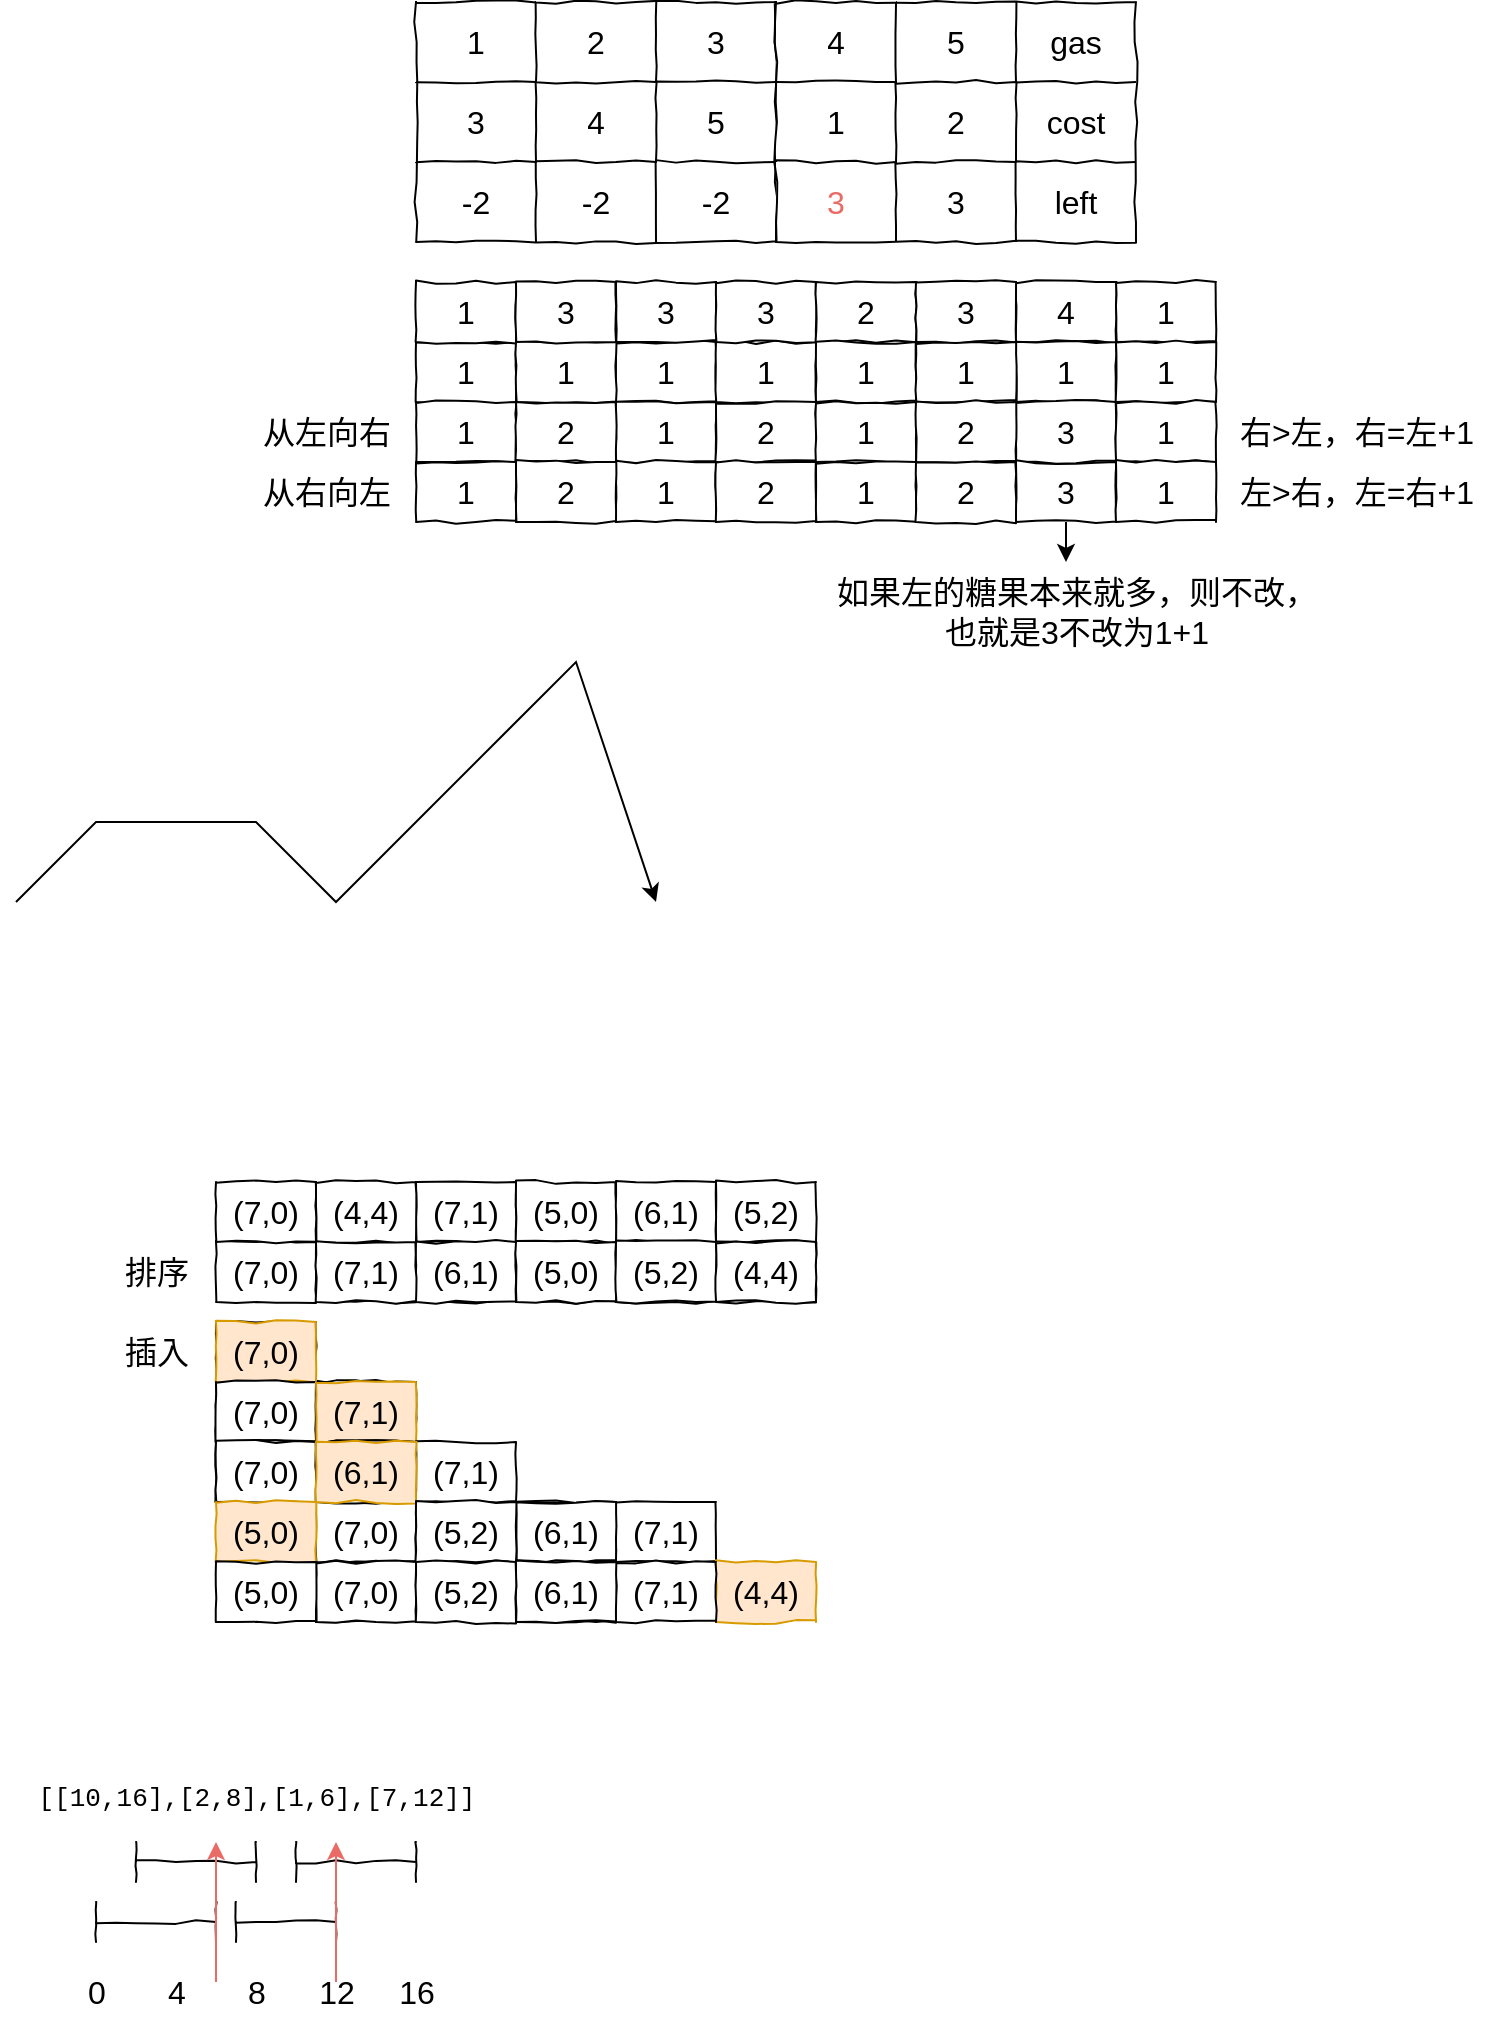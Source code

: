 <mxfile version="20.2.2" type="github">
  <diagram id="kzoT6HLDNZnoZyvvZf-V" name="第 1 页">
    <mxGraphModel dx="568" dy="477" grid="1" gridSize="10" guides="1" tooltips="1" connect="1" arrows="1" fold="1" page="1" pageScale="1" pageWidth="827" pageHeight="1169" math="0" shadow="0">
      <root>
        <mxCell id="0" />
        <mxCell id="1" parent="0" />
        <mxCell id="UMy-mRe04MTnNOtKZiHi-27" value="" style="shape=table;html=1;whiteSpace=wrap;startSize=0;container=1;collapsible=0;childLayout=tableLayout;comic=1;fontFamily=Helvetica;fontSize=16;fontColor=default;strokeColor=default;fillColor=default;" vertex="1" parent="1">
          <mxGeometry x="280" y="20" width="180" height="120" as="geometry" />
        </mxCell>
        <mxCell id="UMy-mRe04MTnNOtKZiHi-28" value="" style="shape=tableRow;horizontal=0;startSize=0;swimlaneHead=0;swimlaneBody=0;top=0;left=0;bottom=0;right=0;collapsible=0;dropTarget=0;fillColor=none;points=[[0,0.5],[1,0.5]];portConstraint=eastwest;comic=1;fontFamily=Helvetica;fontSize=12;fontColor=default;strokeColor=default;html=1;" vertex="1" parent="UMy-mRe04MTnNOtKZiHi-27">
          <mxGeometry width="180" height="40" as="geometry" />
        </mxCell>
        <mxCell id="UMy-mRe04MTnNOtKZiHi-29" value="&lt;font style=&quot;font-size: 16px;&quot;&gt;1&lt;/font&gt;" style="shape=partialRectangle;html=1;whiteSpace=wrap;connectable=0;fillColor=none;top=0;left=0;bottom=0;right=0;overflow=hidden;comic=1;fontFamily=Helvetica;fontSize=12;fontColor=default;startSize=0;strokeColor=default;" vertex="1" parent="UMy-mRe04MTnNOtKZiHi-28">
          <mxGeometry width="60" height="40" as="geometry">
            <mxRectangle width="60" height="40" as="alternateBounds" />
          </mxGeometry>
        </mxCell>
        <mxCell id="UMy-mRe04MTnNOtKZiHi-30" value="&lt;font style=&quot;font-size: 16px;&quot;&gt;2&lt;/font&gt;" style="shape=partialRectangle;html=1;whiteSpace=wrap;connectable=0;fillColor=none;top=0;left=0;bottom=0;right=0;overflow=hidden;comic=1;fontFamily=Helvetica;fontSize=12;fontColor=default;startSize=0;strokeColor=default;" vertex="1" parent="UMy-mRe04MTnNOtKZiHi-28">
          <mxGeometry x="60" width="60" height="40" as="geometry">
            <mxRectangle width="60" height="40" as="alternateBounds" />
          </mxGeometry>
        </mxCell>
        <mxCell id="UMy-mRe04MTnNOtKZiHi-31" value="&lt;font style=&quot;font-size: 16px;&quot;&gt;3&lt;/font&gt;" style="shape=partialRectangle;html=1;whiteSpace=wrap;connectable=0;fillColor=none;top=0;left=0;bottom=0;right=0;overflow=hidden;comic=1;fontFamily=Helvetica;fontSize=12;fontColor=default;startSize=0;strokeColor=default;" vertex="1" parent="UMy-mRe04MTnNOtKZiHi-28">
          <mxGeometry x="120" width="60" height="40" as="geometry">
            <mxRectangle width="60" height="40" as="alternateBounds" />
          </mxGeometry>
        </mxCell>
        <mxCell id="UMy-mRe04MTnNOtKZiHi-32" value="" style="shape=tableRow;horizontal=0;startSize=0;swimlaneHead=0;swimlaneBody=0;top=0;left=0;bottom=0;right=0;collapsible=0;dropTarget=0;fillColor=none;points=[[0,0.5],[1,0.5]];portConstraint=eastwest;comic=1;fontFamily=Helvetica;fontSize=16;fontColor=default;strokeColor=default;html=1;" vertex="1" parent="UMy-mRe04MTnNOtKZiHi-27">
          <mxGeometry y="40" width="180" height="40" as="geometry" />
        </mxCell>
        <mxCell id="UMy-mRe04MTnNOtKZiHi-33" value="3" style="shape=partialRectangle;html=1;whiteSpace=wrap;connectable=0;fillColor=none;top=0;left=0;bottom=0;right=0;overflow=hidden;comic=1;fontFamily=Helvetica;fontSize=16;fontColor=default;startSize=0;strokeColor=default;" vertex="1" parent="UMy-mRe04MTnNOtKZiHi-32">
          <mxGeometry width="60" height="40" as="geometry">
            <mxRectangle width="60" height="40" as="alternateBounds" />
          </mxGeometry>
        </mxCell>
        <mxCell id="UMy-mRe04MTnNOtKZiHi-34" value="4" style="shape=partialRectangle;html=1;whiteSpace=wrap;connectable=0;fillColor=none;top=0;left=0;bottom=0;right=0;overflow=hidden;comic=1;fontFamily=Helvetica;fontSize=16;fontColor=default;startSize=0;strokeColor=default;" vertex="1" parent="UMy-mRe04MTnNOtKZiHi-32">
          <mxGeometry x="60" width="60" height="40" as="geometry">
            <mxRectangle width="60" height="40" as="alternateBounds" />
          </mxGeometry>
        </mxCell>
        <mxCell id="UMy-mRe04MTnNOtKZiHi-35" value="5" style="shape=partialRectangle;html=1;whiteSpace=wrap;connectable=0;fillColor=none;top=0;left=0;bottom=0;right=0;overflow=hidden;comic=1;fontFamily=Helvetica;fontSize=16;fontColor=default;startSize=0;strokeColor=default;" vertex="1" parent="UMy-mRe04MTnNOtKZiHi-32">
          <mxGeometry x="120" width="60" height="40" as="geometry">
            <mxRectangle width="60" height="40" as="alternateBounds" />
          </mxGeometry>
        </mxCell>
        <mxCell id="UMy-mRe04MTnNOtKZiHi-36" value="" style="shape=tableRow;horizontal=0;startSize=0;swimlaneHead=0;swimlaneBody=0;top=0;left=0;bottom=0;right=0;collapsible=0;dropTarget=0;fillColor=none;points=[[0,0.5],[1,0.5]];portConstraint=eastwest;comic=1;fontFamily=Helvetica;fontSize=16;fontColor=default;strokeColor=default;html=1;" vertex="1" parent="UMy-mRe04MTnNOtKZiHi-27">
          <mxGeometry y="80" width="180" height="40" as="geometry" />
        </mxCell>
        <mxCell id="UMy-mRe04MTnNOtKZiHi-37" value="-2" style="shape=partialRectangle;html=1;whiteSpace=wrap;connectable=0;fillColor=none;top=0;left=0;bottom=0;right=0;overflow=hidden;comic=1;fontFamily=Helvetica;fontSize=16;fontColor=default;startSize=0;strokeColor=default;" vertex="1" parent="UMy-mRe04MTnNOtKZiHi-36">
          <mxGeometry width="60" height="40" as="geometry">
            <mxRectangle width="60" height="40" as="alternateBounds" />
          </mxGeometry>
        </mxCell>
        <mxCell id="UMy-mRe04MTnNOtKZiHi-38" value="-2" style="shape=partialRectangle;html=1;whiteSpace=wrap;connectable=0;fillColor=none;top=0;left=0;bottom=0;right=0;overflow=hidden;comic=1;fontFamily=Helvetica;fontSize=16;fontColor=default;startSize=0;strokeColor=default;" vertex="1" parent="UMy-mRe04MTnNOtKZiHi-36">
          <mxGeometry x="60" width="60" height="40" as="geometry">
            <mxRectangle width="60" height="40" as="alternateBounds" />
          </mxGeometry>
        </mxCell>
        <mxCell id="UMy-mRe04MTnNOtKZiHi-39" value="-2" style="shape=partialRectangle;html=1;whiteSpace=wrap;connectable=0;fillColor=none;top=0;left=0;bottom=0;right=0;overflow=hidden;pointerEvents=1;comic=1;fontFamily=Helvetica;fontSize=16;fontColor=default;startSize=0;strokeColor=default;" vertex="1" parent="UMy-mRe04MTnNOtKZiHi-36">
          <mxGeometry x="120" width="60" height="40" as="geometry">
            <mxRectangle width="60" height="40" as="alternateBounds" />
          </mxGeometry>
        </mxCell>
        <mxCell id="UMy-mRe04MTnNOtKZiHi-65" value="" style="shape=table;html=1;whiteSpace=wrap;startSize=0;container=1;collapsible=0;childLayout=tableLayout;comic=1;fontFamily=Helvetica;fontSize=16;fontColor=default;strokeColor=default;fillColor=default;" vertex="1" parent="1">
          <mxGeometry x="460" y="20" width="180" height="120" as="geometry" />
        </mxCell>
        <mxCell id="UMy-mRe04MTnNOtKZiHi-66" value="" style="shape=tableRow;horizontal=0;startSize=0;swimlaneHead=0;swimlaneBody=0;top=0;left=0;bottom=0;right=0;collapsible=0;dropTarget=0;fillColor=none;points=[[0,0.5],[1,0.5]];portConstraint=eastwest;comic=1;fontFamily=Helvetica;fontSize=16;fontColor=default;strokeColor=default;html=1;" vertex="1" parent="UMy-mRe04MTnNOtKZiHi-65">
          <mxGeometry width="180" height="40" as="geometry" />
        </mxCell>
        <mxCell id="UMy-mRe04MTnNOtKZiHi-67" value="4" style="shape=partialRectangle;html=1;whiteSpace=wrap;connectable=0;fillColor=none;top=0;left=0;bottom=0;right=0;overflow=hidden;comic=1;fontFamily=Helvetica;fontSize=16;fontColor=default;startSize=0;strokeColor=default;" vertex="1" parent="UMy-mRe04MTnNOtKZiHi-66">
          <mxGeometry width="60" height="40" as="geometry">
            <mxRectangle width="60" height="40" as="alternateBounds" />
          </mxGeometry>
        </mxCell>
        <mxCell id="UMy-mRe04MTnNOtKZiHi-68" value="5" style="shape=partialRectangle;html=1;whiteSpace=wrap;connectable=0;fillColor=none;top=0;left=0;bottom=0;right=0;overflow=hidden;comic=1;fontFamily=Helvetica;fontSize=16;fontColor=default;startSize=0;strokeColor=default;" vertex="1" parent="UMy-mRe04MTnNOtKZiHi-66">
          <mxGeometry x="60" width="60" height="40" as="geometry">
            <mxRectangle width="60" height="40" as="alternateBounds" />
          </mxGeometry>
        </mxCell>
        <mxCell id="UMy-mRe04MTnNOtKZiHi-69" value="gas" style="shape=partialRectangle;html=1;whiteSpace=wrap;connectable=0;fillColor=none;top=0;left=0;bottom=0;right=0;overflow=hidden;comic=1;fontFamily=Helvetica;fontSize=16;fontColor=default;startSize=0;strokeColor=default;" vertex="1" parent="UMy-mRe04MTnNOtKZiHi-66">
          <mxGeometry x="120" width="60" height="40" as="geometry">
            <mxRectangle width="60" height="40" as="alternateBounds" />
          </mxGeometry>
        </mxCell>
        <mxCell id="UMy-mRe04MTnNOtKZiHi-70" value="" style="shape=tableRow;horizontal=0;startSize=0;swimlaneHead=0;swimlaneBody=0;top=0;left=0;bottom=0;right=0;collapsible=0;dropTarget=0;fillColor=none;points=[[0,0.5],[1,0.5]];portConstraint=eastwest;comic=1;fontFamily=Helvetica;fontSize=16;fontColor=default;strokeColor=default;html=1;" vertex="1" parent="UMy-mRe04MTnNOtKZiHi-65">
          <mxGeometry y="40" width="180" height="40" as="geometry" />
        </mxCell>
        <mxCell id="UMy-mRe04MTnNOtKZiHi-71" value="1" style="shape=partialRectangle;html=1;whiteSpace=wrap;connectable=0;fillColor=none;top=0;left=0;bottom=0;right=0;overflow=hidden;comic=1;fontFamily=Helvetica;fontSize=16;fontColor=default;startSize=0;strokeColor=default;" vertex="1" parent="UMy-mRe04MTnNOtKZiHi-70">
          <mxGeometry width="60" height="40" as="geometry">
            <mxRectangle width="60" height="40" as="alternateBounds" />
          </mxGeometry>
        </mxCell>
        <mxCell id="UMy-mRe04MTnNOtKZiHi-72" value="2" style="shape=partialRectangle;html=1;whiteSpace=wrap;connectable=0;fillColor=none;top=0;left=0;bottom=0;right=0;overflow=hidden;comic=1;fontFamily=Helvetica;fontSize=16;fontColor=default;startSize=0;strokeColor=default;" vertex="1" parent="UMy-mRe04MTnNOtKZiHi-70">
          <mxGeometry x="60" width="60" height="40" as="geometry">
            <mxRectangle width="60" height="40" as="alternateBounds" />
          </mxGeometry>
        </mxCell>
        <mxCell id="UMy-mRe04MTnNOtKZiHi-73" value="cost" style="shape=partialRectangle;html=1;whiteSpace=wrap;connectable=0;fillColor=none;top=0;left=0;bottom=0;right=0;overflow=hidden;comic=1;fontFamily=Helvetica;fontSize=16;fontColor=default;startSize=0;strokeColor=default;" vertex="1" parent="UMy-mRe04MTnNOtKZiHi-70">
          <mxGeometry x="120" width="60" height="40" as="geometry">
            <mxRectangle width="60" height="40" as="alternateBounds" />
          </mxGeometry>
        </mxCell>
        <mxCell id="UMy-mRe04MTnNOtKZiHi-74" value="" style="shape=tableRow;horizontal=0;startSize=0;swimlaneHead=0;swimlaneBody=0;top=0;left=0;bottom=0;right=0;collapsible=0;dropTarget=0;fillColor=none;points=[[0,0.5],[1,0.5]];portConstraint=eastwest;comic=1;fontFamily=Helvetica;fontSize=16;fontColor=default;strokeColor=default;html=1;" vertex="1" parent="UMy-mRe04MTnNOtKZiHi-65">
          <mxGeometry y="80" width="180" height="40" as="geometry" />
        </mxCell>
        <mxCell id="UMy-mRe04MTnNOtKZiHi-75" value="&lt;font color=&quot;#ea6b66&quot;&gt;3&lt;/font&gt;" style="shape=partialRectangle;html=1;whiteSpace=wrap;connectable=0;fillColor=none;top=0;left=0;bottom=0;right=0;overflow=hidden;comic=1;fontFamily=Helvetica;fontSize=16;fontColor=default;startSize=0;strokeColor=default;" vertex="1" parent="UMy-mRe04MTnNOtKZiHi-74">
          <mxGeometry width="60" height="40" as="geometry">
            <mxRectangle width="60" height="40" as="alternateBounds" />
          </mxGeometry>
        </mxCell>
        <mxCell id="UMy-mRe04MTnNOtKZiHi-76" value="3" style="shape=partialRectangle;html=1;whiteSpace=wrap;connectable=0;fillColor=none;top=0;left=0;bottom=0;right=0;overflow=hidden;comic=1;fontFamily=Helvetica;fontSize=16;fontColor=default;startSize=0;strokeColor=default;" vertex="1" parent="UMy-mRe04MTnNOtKZiHi-74">
          <mxGeometry x="60" width="60" height="40" as="geometry">
            <mxRectangle width="60" height="40" as="alternateBounds" />
          </mxGeometry>
        </mxCell>
        <mxCell id="UMy-mRe04MTnNOtKZiHi-77" value="left" style="shape=partialRectangle;html=1;whiteSpace=wrap;connectable=0;fillColor=none;top=0;left=0;bottom=0;right=0;overflow=hidden;pointerEvents=1;comic=1;fontFamily=Helvetica;fontSize=16;fontColor=default;startSize=0;strokeColor=default;" vertex="1" parent="UMy-mRe04MTnNOtKZiHi-74">
          <mxGeometry x="120" width="60" height="40" as="geometry">
            <mxRectangle width="60" height="40" as="alternateBounds" />
          </mxGeometry>
        </mxCell>
        <mxCell id="UMy-mRe04MTnNOtKZiHi-86" value="1" style="rounded=0;whiteSpace=wrap;html=1;comic=1;fontFamily=Helvetica;fontSize=16;fontColor=#000000;startSize=0;strokeColor=default;fillColor=default;" vertex="1" parent="1">
          <mxGeometry x="380" y="190" width="50" height="30" as="geometry" />
        </mxCell>
        <mxCell id="UMy-mRe04MTnNOtKZiHi-88" value="3" style="rounded=0;whiteSpace=wrap;html=1;comic=1;fontFamily=Helvetica;fontSize=16;fontColor=#000000;startSize=0;strokeColor=default;fillColor=default;" vertex="1" parent="1">
          <mxGeometry x="380" y="160" width="50" height="30" as="geometry" />
        </mxCell>
        <mxCell id="UMy-mRe04MTnNOtKZiHi-89" value="1" style="rounded=0;whiteSpace=wrap;html=1;comic=1;fontFamily=Helvetica;fontSize=16;fontColor=#000000;startSize=0;strokeColor=default;fillColor=default;" vertex="1" parent="1">
          <mxGeometry x="430" y="190" width="50" height="30" as="geometry" />
        </mxCell>
        <mxCell id="UMy-mRe04MTnNOtKZiHi-90" value="3" style="rounded=0;whiteSpace=wrap;html=1;comic=1;fontFamily=Helvetica;fontSize=16;fontColor=#000000;startSize=0;strokeColor=default;fillColor=default;" vertex="1" parent="1">
          <mxGeometry x="430" y="160" width="50" height="30" as="geometry" />
        </mxCell>
        <mxCell id="UMy-mRe04MTnNOtKZiHi-91" value="1" style="rounded=0;whiteSpace=wrap;html=1;comic=1;fontFamily=Helvetica;fontSize=16;fontColor=#000000;startSize=0;strokeColor=default;fillColor=default;" vertex="1" parent="1">
          <mxGeometry x="280" y="190" width="50" height="30" as="geometry" />
        </mxCell>
        <mxCell id="UMy-mRe04MTnNOtKZiHi-92" value="1" style="rounded=0;whiteSpace=wrap;html=1;comic=1;fontFamily=Helvetica;fontSize=16;fontColor=#000000;startSize=0;strokeColor=default;fillColor=default;" vertex="1" parent="1">
          <mxGeometry x="280" y="160" width="50" height="30" as="geometry" />
        </mxCell>
        <mxCell id="UMy-mRe04MTnNOtKZiHi-93" value="1" style="rounded=0;whiteSpace=wrap;html=1;comic=1;fontFamily=Helvetica;fontSize=16;fontColor=#000000;startSize=0;strokeColor=default;fillColor=default;" vertex="1" parent="1">
          <mxGeometry x="330" y="190" width="50" height="30" as="geometry" />
        </mxCell>
        <mxCell id="UMy-mRe04MTnNOtKZiHi-94" value="3" style="rounded=0;whiteSpace=wrap;html=1;comic=1;fontFamily=Helvetica;fontSize=16;fontColor=#000000;startSize=0;strokeColor=default;fillColor=default;" vertex="1" parent="1">
          <mxGeometry x="330" y="160" width="50" height="30" as="geometry" />
        </mxCell>
        <mxCell id="UMy-mRe04MTnNOtKZiHi-95" value="4" style="rounded=0;whiteSpace=wrap;html=1;comic=1;fontFamily=Helvetica;fontSize=16;fontColor=#000000;startSize=0;strokeColor=default;fillColor=default;" vertex="1" parent="1">
          <mxGeometry x="580" y="160" width="50" height="30" as="geometry" />
        </mxCell>
        <mxCell id="UMy-mRe04MTnNOtKZiHi-97" value="2" style="rounded=0;whiteSpace=wrap;html=1;comic=1;fontFamily=Helvetica;fontSize=16;fontColor=#000000;startSize=0;strokeColor=default;fillColor=default;" vertex="1" parent="1">
          <mxGeometry x="480" y="160" width="50" height="30" as="geometry" />
        </mxCell>
        <mxCell id="UMy-mRe04MTnNOtKZiHi-98" value="3" style="rounded=0;whiteSpace=wrap;html=1;comic=1;fontFamily=Helvetica;fontSize=16;fontColor=#000000;startSize=0;strokeColor=default;fillColor=default;" vertex="1" parent="1">
          <mxGeometry x="530" y="160" width="50" height="30" as="geometry" />
        </mxCell>
        <mxCell id="UMy-mRe04MTnNOtKZiHi-99" value="1&lt;span style=&quot;color: rgba(0, 0, 0, 0); font-family: monospace; font-size: 0px; text-align: start;&quot;&gt;%3CmxGraphModel%3E%3Croot%3E%3CmxCell%20id%3D%220%22%2F%3E%3CmxCell%20id%3D%221%22%20parent%3D%220%22%2F%3E%3CmxCell%20id%3D%222%22%20value%3D%22%22%20style%3D%22rounded%3D0%3BwhiteSpace%3Dwrap%3Bhtml%3D1%3Bcomic%3D1%3BfontFamily%3DHelvetica%3BfontSize%3D16%3BfontColor%3D%23000000%3BstartSize%3D0%3BstrokeColor%3Ddefault%3BfillColor%3Ddefault%3B%22%20vertex%3D%221%22%20parent%3D%221%22%3E%3CmxGeometry%20x%3D%22380%22%20y%3D%22360%22%20width%3D%2250%22%20height%3D%2230%22%20as%3D%22geometry%22%2F%3E%3C%2FmxCell%3E%3CmxCell%20id%3D%223%22%20value%3D%22%22%20style%3D%22rounded%3D0%3BwhiteSpace%3Dwrap%3Bhtml%3D1%3Bcomic%3D1%3BfontFamily%3DHelvetica%3BfontSize%3D16%3BfontColor%3D%23000000%3BstartSize%3D0%3BstrokeColor%3Ddefault%3BfillColor%3Ddefault%3B%22%20vertex%3D%221%22%20parent%3D%221%22%3E%3CmxGeometry%20x%3D%22430%22%20y%3D%22360%22%20width%3D%2250%22%20height%3D%2230%22%20as%3D%22geometry%22%2F%3E%3C%2FmxCell%3E%3CmxCell%20id%3D%224%22%20value%3D%22%22%20style%3D%22rounded%3D0%3BwhiteSpace%3Dwrap%3Bhtml%3D1%3Bcomic%3D1%3BfontFamily%3DHelvetica%3BfontSize%3D16%3BfontColor%3D%23000000%3BstartSize%3D0%3BstrokeColor%3Ddefault%3BfillColor%3Ddefault%3B%22%20vertex%3D%221%22%20parent%3D%221%22%3E%3CmxGeometry%20x%3D%22280%22%20y%3D%22360%22%20width%3D%2250%22%20height%3D%2230%22%20as%3D%22geometry%22%2F%3E%3C%2FmxCell%3E%3CmxCell%20id%3D%225%22%20value%3D%22%22%20style%3D%22rounded%3D0%3BwhiteSpace%3Dwrap%3Bhtml%3D1%3Bcomic%3D1%3BfontFamily%3DHelvetica%3BfontSize%3D16%3BfontColor%3D%23000000%3BstartSize%3D0%3BstrokeColor%3Ddefault%3BfillColor%3Ddefault%3B%22%20vertex%3D%221%22%20parent%3D%221%22%3E%3CmxGeometry%20x%3D%22330%22%20y%3D%22360%22%20width%3D%2250%22%20height%3D%2230%22%20as%3D%22geometry%22%2F%3E%3C%2FmxCell%3E%3CmxCell%20id%3D%226%22%20value%3D%22%22%20style%3D%22rounded%3D0%3BwhiteSpace%3Dwrap%3Bhtml%3D1%3Bcomic%3D1%3BfontFamily%3DHelvetica%3BfontSize%3D16%3BfontColor%3D%23000000%3BstartSize%3D0%3BstrokeColor%3Ddefault%3BfillColor%3Ddefault%3B%22%20vertex%3D%221%22%20parent%3D%221%22%3E%3CmxGeometry%20x%3D%22580%22%20y%3D%22360%22%20width%3D%2250%22%20height%3D%2230%22%20as%3D%22geometry%22%2F%3E%3C%2FmxCell%3E%3CmxCell%20id%3D%227%22%20value%3D%22%22%20style%3D%22rounded%3D0%3BwhiteSpace%3Dwrap%3Bhtml%3D1%3Bcomic%3D1%3BfontFamily%3DHelvetica%3BfontSize%3D16%3BfontColor%3D%23000000%3BstartSize%3D0%3BstrokeColor%3Ddefault%3BfillColor%3Ddefault%3B%22%20vertex%3D%221%22%20parent%3D%221%22%3E%3CmxGeometry%20x%3D%22480%22%20y%3D%22360%22%20width%3D%2250%22%20height%3D%2230%22%20as%3D%22geometry%22%2F%3E%3C%2FmxCell%3E%3CmxCell%20id%3D%228%22%20value%3D%22%22%20style%3D%22rounded%3D0%3BwhiteSpace%3Dwrap%3Bhtml%3D1%3Bcomic%3D1%3BfontFamily%3DHelvetica%3BfontSize%3D16%3BfontColor%3D%23000000%3BstartSize%3D0%3BstrokeColor%3Ddefault%3BfillColor%3Ddefault%3B%22%20vertex%3D%221%22%20parent%3D%221%22%3E%3CmxGeometry%20x%3D%22530%22%20y%3D%22360%22%20width%3D%2250%22%20height%3D%2230%22%20as%3D%22geometry%22%2F%3E%3C%2FmxCell%3E%3C%2Froot%3E%3C%2FmxGraphModel%3E&lt;/span&gt;" style="rounded=0;whiteSpace=wrap;html=1;comic=1;fontFamily=Helvetica;fontSize=16;fontColor=#000000;startSize=0;strokeColor=default;fillColor=default;" vertex="1" parent="1">
          <mxGeometry x="580" y="190" width="50" height="30" as="geometry" />
        </mxCell>
        <mxCell id="UMy-mRe04MTnNOtKZiHi-101" value="1" style="rounded=0;whiteSpace=wrap;html=1;comic=1;fontFamily=Helvetica;fontSize=16;fontColor=#000000;startSize=0;strokeColor=default;fillColor=default;" vertex="1" parent="1">
          <mxGeometry x="480" y="190" width="50" height="30" as="geometry" />
        </mxCell>
        <mxCell id="UMy-mRe04MTnNOtKZiHi-102" value="1" style="rounded=0;whiteSpace=wrap;html=1;comic=1;fontFamily=Helvetica;fontSize=16;fontColor=#000000;startSize=0;strokeColor=default;fillColor=default;" vertex="1" parent="1">
          <mxGeometry x="530" y="190" width="50" height="30" as="geometry" />
        </mxCell>
        <mxCell id="UMy-mRe04MTnNOtKZiHi-103" value="1" style="rounded=0;whiteSpace=wrap;html=1;comic=1;fontFamily=Helvetica;fontSize=16;fontColor=#000000;startSize=0;strokeColor=default;fillColor=default;" vertex="1" parent="1">
          <mxGeometry x="380" y="220" width="50" height="30" as="geometry" />
        </mxCell>
        <mxCell id="UMy-mRe04MTnNOtKZiHi-104" value="2" style="rounded=0;whiteSpace=wrap;html=1;comic=1;fontFamily=Helvetica;fontSize=16;fontColor=#000000;startSize=0;strokeColor=default;fillColor=default;" vertex="1" parent="1">
          <mxGeometry x="430" y="220" width="50" height="30" as="geometry" />
        </mxCell>
        <mxCell id="UMy-mRe04MTnNOtKZiHi-105" value="1" style="rounded=0;whiteSpace=wrap;html=1;comic=1;fontFamily=Helvetica;fontSize=16;fontColor=#000000;startSize=0;strokeColor=default;fillColor=default;" vertex="1" parent="1">
          <mxGeometry x="280" y="220" width="50" height="30" as="geometry" />
        </mxCell>
        <mxCell id="UMy-mRe04MTnNOtKZiHi-106" value="2" style="rounded=0;whiteSpace=wrap;html=1;comic=1;fontFamily=Helvetica;fontSize=16;fontColor=#000000;startSize=0;strokeColor=default;fillColor=default;" vertex="1" parent="1">
          <mxGeometry x="330" y="220" width="50" height="30" as="geometry" />
        </mxCell>
        <mxCell id="UMy-mRe04MTnNOtKZiHi-107" value="3" style="rounded=0;whiteSpace=wrap;html=1;comic=1;fontFamily=Helvetica;fontSize=16;fontColor=#000000;startSize=0;strokeColor=default;fillColor=default;" vertex="1" parent="1">
          <mxGeometry x="580" y="220" width="50" height="30" as="geometry" />
        </mxCell>
        <mxCell id="UMy-mRe04MTnNOtKZiHi-108" value="1" style="rounded=0;whiteSpace=wrap;html=1;comic=1;fontFamily=Helvetica;fontSize=16;fontColor=#000000;startSize=0;strokeColor=default;fillColor=default;" vertex="1" parent="1">
          <mxGeometry x="480" y="220" width="50" height="30" as="geometry" />
        </mxCell>
        <mxCell id="UMy-mRe04MTnNOtKZiHi-109" value="2" style="rounded=0;whiteSpace=wrap;html=1;comic=1;fontFamily=Helvetica;fontSize=16;fontColor=#000000;startSize=0;strokeColor=default;fillColor=default;" vertex="1" parent="1">
          <mxGeometry x="530" y="220" width="50" height="30" as="geometry" />
        </mxCell>
        <mxCell id="UMy-mRe04MTnNOtKZiHi-110" value="1" style="rounded=0;whiteSpace=wrap;html=1;comic=1;fontFamily=Helvetica;fontSize=16;fontColor=#000000;startSize=0;strokeColor=default;fillColor=default;" vertex="1" parent="1">
          <mxGeometry x="380" y="250" width="50" height="30" as="geometry" />
        </mxCell>
        <mxCell id="UMy-mRe04MTnNOtKZiHi-111" value="2" style="rounded=0;whiteSpace=wrap;html=1;comic=1;fontFamily=Helvetica;fontSize=16;fontColor=#000000;startSize=0;strokeColor=default;fillColor=default;" vertex="1" parent="1">
          <mxGeometry x="430" y="250" width="50" height="30" as="geometry" />
        </mxCell>
        <mxCell id="UMy-mRe04MTnNOtKZiHi-112" value="1" style="rounded=0;whiteSpace=wrap;html=1;comic=1;fontFamily=Helvetica;fontSize=16;fontColor=#000000;startSize=0;strokeColor=default;fillColor=default;" vertex="1" parent="1">
          <mxGeometry x="280" y="250" width="50" height="30" as="geometry" />
        </mxCell>
        <mxCell id="UMy-mRe04MTnNOtKZiHi-113" value="2" style="rounded=0;whiteSpace=wrap;html=1;comic=1;fontFamily=Helvetica;fontSize=16;fontColor=#000000;startSize=0;strokeColor=default;fillColor=default;" vertex="1" parent="1">
          <mxGeometry x="330" y="250" width="50" height="30" as="geometry" />
        </mxCell>
        <mxCell id="UMy-mRe04MTnNOtKZiHi-127" style="edgeStyle=orthogonalEdgeStyle;rounded=0;orthogonalLoop=1;jettySize=auto;html=1;exitX=0.5;exitY=1;exitDx=0;exitDy=0;fontFamily=Helvetica;fontSize=16;fontColor=#000000;startSize=0;" edge="1" parent="1" source="UMy-mRe04MTnNOtKZiHi-114" target="UMy-mRe04MTnNOtKZiHi-128">
          <mxGeometry relative="1" as="geometry">
            <mxPoint x="605" y="310" as="targetPoint" />
            <Array as="points">
              <mxPoint x="605" y="320" />
              <mxPoint x="605" y="320" />
            </Array>
          </mxGeometry>
        </mxCell>
        <mxCell id="UMy-mRe04MTnNOtKZiHi-114" value="3" style="rounded=0;whiteSpace=wrap;html=1;comic=1;fontFamily=Helvetica;fontSize=16;fontColor=#000000;startSize=0;strokeColor=default;fillColor=default;" vertex="1" parent="1">
          <mxGeometry x="580" y="250" width="50" height="30" as="geometry" />
        </mxCell>
        <mxCell id="UMy-mRe04MTnNOtKZiHi-115" value="1" style="rounded=0;whiteSpace=wrap;html=1;comic=1;fontFamily=Helvetica;fontSize=16;fontColor=#000000;startSize=0;strokeColor=default;fillColor=default;" vertex="1" parent="1">
          <mxGeometry x="480" y="250" width="50" height="30" as="geometry" />
        </mxCell>
        <mxCell id="UMy-mRe04MTnNOtKZiHi-116" value="2" style="rounded=0;whiteSpace=wrap;html=1;comic=1;fontFamily=Helvetica;fontSize=16;fontColor=#000000;startSize=0;strokeColor=default;fillColor=default;" vertex="1" parent="1">
          <mxGeometry x="530" y="250" width="50" height="30" as="geometry" />
        </mxCell>
        <mxCell id="UMy-mRe04MTnNOtKZiHi-117" value="1" style="rounded=0;whiteSpace=wrap;html=1;comic=1;fontFamily=Helvetica;fontSize=16;fontColor=#000000;startSize=0;strokeColor=default;fillColor=default;" vertex="1" parent="1">
          <mxGeometry x="630" y="160" width="50" height="30" as="geometry" />
        </mxCell>
        <mxCell id="UMy-mRe04MTnNOtKZiHi-118" value="1&lt;span style=&quot;color: rgba(0, 0, 0, 0); font-family: monospace; font-size: 0px; text-align: start;&quot;&gt;%3CmxGraphModel%3E%3Croot%3E%3CmxCell%20id%3D%220%22%2F%3E%3CmxCell%20id%3D%221%22%20parent%3D%220%22%2F%3E%3CmxCell%20id%3D%222%22%20value%3D%22%22%20style%3D%22rounded%3D0%3BwhiteSpace%3Dwrap%3Bhtml%3D1%3Bcomic%3D1%3BfontFamily%3DHelvetica%3BfontSize%3D16%3BfontColor%3D%23000000%3BstartSize%3D0%3BstrokeColor%3Ddefault%3BfillColor%3Ddefault%3B%22%20vertex%3D%221%22%20parent%3D%221%22%3E%3CmxGeometry%20x%3D%22380%22%20y%3D%22360%22%20width%3D%2250%22%20height%3D%2230%22%20as%3D%22geometry%22%2F%3E%3C%2FmxCell%3E%3CmxCell%20id%3D%223%22%20value%3D%22%22%20style%3D%22rounded%3D0%3BwhiteSpace%3Dwrap%3Bhtml%3D1%3Bcomic%3D1%3BfontFamily%3DHelvetica%3BfontSize%3D16%3BfontColor%3D%23000000%3BstartSize%3D0%3BstrokeColor%3Ddefault%3BfillColor%3Ddefault%3B%22%20vertex%3D%221%22%20parent%3D%221%22%3E%3CmxGeometry%20x%3D%22430%22%20y%3D%22360%22%20width%3D%2250%22%20height%3D%2230%22%20as%3D%22geometry%22%2F%3E%3C%2FmxCell%3E%3CmxCell%20id%3D%224%22%20value%3D%22%22%20style%3D%22rounded%3D0%3BwhiteSpace%3Dwrap%3Bhtml%3D1%3Bcomic%3D1%3BfontFamily%3DHelvetica%3BfontSize%3D16%3BfontColor%3D%23000000%3BstartSize%3D0%3BstrokeColor%3Ddefault%3BfillColor%3Ddefault%3B%22%20vertex%3D%221%22%20parent%3D%221%22%3E%3CmxGeometry%20x%3D%22280%22%20y%3D%22360%22%20width%3D%2250%22%20height%3D%2230%22%20as%3D%22geometry%22%2F%3E%3C%2FmxCell%3E%3CmxCell%20id%3D%225%22%20value%3D%22%22%20style%3D%22rounded%3D0%3BwhiteSpace%3Dwrap%3Bhtml%3D1%3Bcomic%3D1%3BfontFamily%3DHelvetica%3BfontSize%3D16%3BfontColor%3D%23000000%3BstartSize%3D0%3BstrokeColor%3Ddefault%3BfillColor%3Ddefault%3B%22%20vertex%3D%221%22%20parent%3D%221%22%3E%3CmxGeometry%20x%3D%22330%22%20y%3D%22360%22%20width%3D%2250%22%20height%3D%2230%22%20as%3D%22geometry%22%2F%3E%3C%2FmxCell%3E%3CmxCell%20id%3D%226%22%20value%3D%22%22%20style%3D%22rounded%3D0%3BwhiteSpace%3Dwrap%3Bhtml%3D1%3Bcomic%3D1%3BfontFamily%3DHelvetica%3BfontSize%3D16%3BfontColor%3D%23000000%3BstartSize%3D0%3BstrokeColor%3Ddefault%3BfillColor%3Ddefault%3B%22%20vertex%3D%221%22%20parent%3D%221%22%3E%3CmxGeometry%20x%3D%22580%22%20y%3D%22360%22%20width%3D%2250%22%20height%3D%2230%22%20as%3D%22geometry%22%2F%3E%3C%2FmxCell%3E%3CmxCell%20id%3D%227%22%20value%3D%22%22%20style%3D%22rounded%3D0%3BwhiteSpace%3Dwrap%3Bhtml%3D1%3Bcomic%3D1%3BfontFamily%3DHelvetica%3BfontSize%3D16%3BfontColor%3D%23000000%3BstartSize%3D0%3BstrokeColor%3Ddefault%3BfillColor%3Ddefault%3B%22%20vertex%3D%221%22%20parent%3D%221%22%3E%3CmxGeometry%20x%3D%22480%22%20y%3D%22360%22%20width%3D%2250%22%20height%3D%2230%22%20as%3D%22geometry%22%2F%3E%3C%2FmxCell%3E%3CmxCell%20id%3D%228%22%20value%3D%22%22%20style%3D%22rounded%3D0%3BwhiteSpace%3Dwrap%3Bhtml%3D1%3Bcomic%3D1%3BfontFamily%3DHelvetica%3BfontSize%3D16%3BfontColor%3D%23000000%3BstartSize%3D0%3BstrokeColor%3Ddefault%3BfillColor%3Ddefault%3B%22%20vertex%3D%221%22%20parent%3D%221%22%3E%3CmxGeometry%20x%3D%22530%22%20y%3D%22360%22%20width%3D%2250%22%20height%3D%2230%22%20as%3D%22geometry%22%2F%3E%3C%2FmxCell%3E%3C%2Froot%3E%3C%2FmxGraphModel%3E&lt;/span&gt;" style="rounded=0;whiteSpace=wrap;html=1;comic=1;fontFamily=Helvetica;fontSize=16;fontColor=#000000;startSize=0;strokeColor=default;fillColor=default;" vertex="1" parent="1">
          <mxGeometry x="630" y="190" width="50" height="30" as="geometry" />
        </mxCell>
        <mxCell id="UMy-mRe04MTnNOtKZiHi-119" value="1" style="rounded=0;whiteSpace=wrap;html=1;comic=1;fontFamily=Helvetica;fontSize=16;fontColor=#000000;startSize=0;strokeColor=default;fillColor=default;" vertex="1" parent="1">
          <mxGeometry x="630" y="220" width="50" height="30" as="geometry" />
        </mxCell>
        <mxCell id="UMy-mRe04MTnNOtKZiHi-120" value="1" style="rounded=0;whiteSpace=wrap;html=1;comic=1;fontFamily=Helvetica;fontSize=16;fontColor=#000000;startSize=0;strokeColor=default;fillColor=default;" vertex="1" parent="1">
          <mxGeometry x="630" y="250" width="50" height="30" as="geometry" />
        </mxCell>
        <mxCell id="UMy-mRe04MTnNOtKZiHi-122" value="" style="endArrow=classic;html=1;rounded=0;fontFamily=Helvetica;fontSize=16;fontColor=#000000;startSize=0;" edge="1" parent="1">
          <mxGeometry width="50" height="50" relative="1" as="geometry">
            <mxPoint x="80" y="470" as="sourcePoint" />
            <mxPoint x="400" y="470" as="targetPoint" />
            <Array as="points">
              <mxPoint x="120" y="430" />
              <mxPoint x="160" y="430" />
              <mxPoint x="200" y="430" />
              <mxPoint x="240" y="470" />
              <mxPoint x="280" y="430" />
              <mxPoint x="320" y="390" />
              <mxPoint x="360" y="350" />
            </Array>
          </mxGeometry>
        </mxCell>
        <mxCell id="UMy-mRe04MTnNOtKZiHi-123" value="从左向右" style="text;html=1;align=center;verticalAlign=middle;resizable=0;points=[];autosize=1;strokeColor=none;fillColor=none;fontSize=16;fontFamily=Helvetica;fontColor=#000000;" vertex="1" parent="1">
          <mxGeometry x="190" y="220" width="90" height="30" as="geometry" />
        </mxCell>
        <mxCell id="UMy-mRe04MTnNOtKZiHi-124" value="从右向左" style="text;html=1;align=center;verticalAlign=middle;resizable=0;points=[];autosize=1;strokeColor=none;fillColor=none;fontSize=16;fontFamily=Helvetica;fontColor=#000000;" vertex="1" parent="1">
          <mxGeometry x="190" y="250" width="90" height="30" as="geometry" />
        </mxCell>
        <mxCell id="UMy-mRe04MTnNOtKZiHi-125" value="右&amp;gt;左，右=左+1" style="text;html=1;align=center;verticalAlign=middle;resizable=0;points=[];autosize=1;strokeColor=none;fillColor=none;fontSize=16;fontFamily=Helvetica;fontColor=#000000;" vertex="1" parent="1">
          <mxGeometry x="680" y="220" width="140" height="30" as="geometry" />
        </mxCell>
        <mxCell id="UMy-mRe04MTnNOtKZiHi-126" value="左&amp;gt;右，左=右+1" style="text;html=1;align=center;verticalAlign=middle;resizable=0;points=[];autosize=1;strokeColor=none;fillColor=none;fontSize=16;fontFamily=Helvetica;fontColor=#000000;" vertex="1" parent="1">
          <mxGeometry x="680" y="250" width="140" height="30" as="geometry" />
        </mxCell>
        <mxCell id="UMy-mRe04MTnNOtKZiHi-128" value="如果左的糖果本来就多，则不改，&lt;br&gt;也就是3不改为1+1" style="text;html=1;align=center;verticalAlign=middle;resizable=0;points=[];autosize=1;strokeColor=none;fillColor=none;fontSize=16;fontFamily=Helvetica;fontColor=#000000;" vertex="1" parent="1">
          <mxGeometry x="480" y="300" width="260" height="50" as="geometry" />
        </mxCell>
        <mxCell id="UMy-mRe04MTnNOtKZiHi-129" value="1" style="rounded=0;whiteSpace=wrap;html=1;comic=1;fontFamily=Helvetica;fontSize=16;fontColor=#000000;startSize=0;strokeColor=default;fillColor=default;" vertex="1" parent="1">
          <mxGeometry x="280" y="640" width="50" height="30" as="geometry" />
        </mxCell>
        <mxCell id="UMy-mRe04MTnNOtKZiHi-130" value="(7,1)" style="rounded=0;whiteSpace=wrap;html=1;comic=1;fontFamily=Helvetica;fontSize=16;fontColor=#000000;startSize=0;strokeColor=default;fillColor=default;" vertex="1" parent="1">
          <mxGeometry x="280" y="610" width="50" height="30" as="geometry" />
        </mxCell>
        <mxCell id="UMy-mRe04MTnNOtKZiHi-131" value="1" style="rounded=0;whiteSpace=wrap;html=1;comic=1;fontFamily=Helvetica;fontSize=16;fontColor=#000000;startSize=0;strokeColor=default;fillColor=default;" vertex="1" parent="1">
          <mxGeometry x="330" y="640" width="50" height="30" as="geometry" />
        </mxCell>
        <mxCell id="UMy-mRe04MTnNOtKZiHi-132" value="(5,0)" style="rounded=0;whiteSpace=wrap;html=1;comic=1;fontFamily=Helvetica;fontSize=16;fontColor=#000000;startSize=0;strokeColor=default;fillColor=default;" vertex="1" parent="1">
          <mxGeometry x="330" y="610" width="50" height="30" as="geometry" />
        </mxCell>
        <mxCell id="UMy-mRe04MTnNOtKZiHi-133" value="(7,0)" style="rounded=0;whiteSpace=wrap;html=1;comic=1;fontFamily=Helvetica;fontSize=16;fontColor=#000000;startSize=0;strokeColor=default;fillColor=default;" vertex="1" parent="1">
          <mxGeometry x="180" y="640" width="50" height="30" as="geometry" />
        </mxCell>
        <mxCell id="UMy-mRe04MTnNOtKZiHi-134" value="(7,0)" style="rounded=0;whiteSpace=wrap;html=1;comic=1;fontFamily=Helvetica;fontSize=16;fontColor=#000000;startSize=0;strokeColor=default;fillColor=default;" vertex="1" parent="1">
          <mxGeometry x="180" y="610" width="50" height="30" as="geometry" />
        </mxCell>
        <mxCell id="UMy-mRe04MTnNOtKZiHi-135" value="1" style="rounded=0;whiteSpace=wrap;html=1;comic=1;fontFamily=Helvetica;fontSize=16;fontColor=#000000;startSize=0;strokeColor=default;fillColor=default;" vertex="1" parent="1">
          <mxGeometry x="230" y="640" width="50" height="30" as="geometry" />
        </mxCell>
        <mxCell id="UMy-mRe04MTnNOtKZiHi-136" value="(4,4)" style="rounded=0;whiteSpace=wrap;html=1;comic=1;fontFamily=Helvetica;fontSize=16;fontColor=#000000;startSize=0;strokeColor=default;fillColor=default;" vertex="1" parent="1">
          <mxGeometry x="230" y="610" width="50" height="30" as="geometry" />
        </mxCell>
        <mxCell id="UMy-mRe04MTnNOtKZiHi-137" value="(6,1)" style="rounded=0;whiteSpace=wrap;html=1;comic=1;fontFamily=Helvetica;fontSize=16;fontColor=#000000;startSize=0;strokeColor=default;fillColor=default;" vertex="1" parent="1">
          <mxGeometry x="280" y="640" width="50" height="30" as="geometry" />
        </mxCell>
        <mxCell id="UMy-mRe04MTnNOtKZiHi-138" value="1" style="rounded=0;whiteSpace=wrap;html=1;comic=1;fontFamily=Helvetica;fontSize=16;fontColor=#000000;startSize=0;strokeColor=default;fillColor=default;" vertex="1" parent="1">
          <mxGeometry x="380" y="640" width="50" height="30" as="geometry" />
        </mxCell>
        <mxCell id="UMy-mRe04MTnNOtKZiHi-141" value="1" style="rounded=0;whiteSpace=wrap;html=1;comic=1;fontFamily=Helvetica;fontSize=16;fontColor=#000000;startSize=0;strokeColor=default;fillColor=default;" vertex="1" parent="1">
          <mxGeometry x="180" y="680" width="50" height="30" as="geometry" />
        </mxCell>
        <mxCell id="UMy-mRe04MTnNOtKZiHi-146" value="1" style="rounded=0;whiteSpace=wrap;html=1;comic=1;fontFamily=Helvetica;fontSize=16;fontColor=#000000;startSize=0;strokeColor=default;fillColor=default;" vertex="1" parent="1">
          <mxGeometry x="180" y="710" width="50" height="30" as="geometry" />
        </mxCell>
        <mxCell id="UMy-mRe04MTnNOtKZiHi-147" value="2" style="rounded=0;whiteSpace=wrap;html=1;comic=1;fontFamily=Helvetica;fontSize=16;fontColor=#000000;startSize=0;strokeColor=default;fillColor=default;" vertex="1" parent="1">
          <mxGeometry x="230" y="710" width="50" height="30" as="geometry" />
        </mxCell>
        <mxCell id="UMy-mRe04MTnNOtKZiHi-151" value="(5,2)" style="rounded=0;whiteSpace=wrap;html=1;comic=1;fontFamily=Helvetica;fontSize=16;fontColor=#000000;startSize=0;strokeColor=default;fillColor=default;" vertex="1" parent="1">
          <mxGeometry x="430" y="610" width="50" height="30" as="geometry" />
        </mxCell>
        <mxCell id="UMy-mRe04MTnNOtKZiHi-152" value="1" style="rounded=0;whiteSpace=wrap;html=1;comic=1;fontFamily=Helvetica;fontSize=16;fontColor=#000000;startSize=0;strokeColor=default;fillColor=default;" vertex="1" parent="1">
          <mxGeometry x="430" y="640" width="50" height="30" as="geometry" />
        </mxCell>
        <mxCell id="UMy-mRe04MTnNOtKZiHi-155" value="(7,1)" style="rounded=0;whiteSpace=wrap;html=1;comic=1;fontFamily=Helvetica;fontSize=16;fontColor=#000000;startSize=0;strokeColor=default;fillColor=default;" vertex="1" parent="1">
          <mxGeometry x="230" y="640" width="50" height="30" as="geometry" />
        </mxCell>
        <mxCell id="UMy-mRe04MTnNOtKZiHi-156" value="(6,1)" style="rounded=0;whiteSpace=wrap;html=1;comic=1;fontFamily=Helvetica;fontSize=16;fontColor=#000000;startSize=0;strokeColor=default;fillColor=default;" vertex="1" parent="1">
          <mxGeometry x="380" y="610" width="50" height="30" as="geometry" />
        </mxCell>
        <mxCell id="UMy-mRe04MTnNOtKZiHi-157" value="(5,0)" style="rounded=0;whiteSpace=wrap;html=1;comic=1;fontFamily=Helvetica;fontSize=16;fontColor=#000000;startSize=0;strokeColor=default;fillColor=default;" vertex="1" parent="1">
          <mxGeometry x="330" y="640" width="50" height="30" as="geometry" />
        </mxCell>
        <mxCell id="UMy-mRe04MTnNOtKZiHi-158" value="(5,2)" style="rounded=0;whiteSpace=wrap;html=1;comic=1;fontFamily=Helvetica;fontSize=16;fontColor=#000000;startSize=0;strokeColor=default;fillColor=default;" vertex="1" parent="1">
          <mxGeometry x="380" y="640" width="50" height="30" as="geometry" />
        </mxCell>
        <mxCell id="UMy-mRe04MTnNOtKZiHi-159" value="(4,4)" style="rounded=0;whiteSpace=wrap;html=1;comic=1;fontFamily=Helvetica;fontSize=16;fontColor=#000000;startSize=0;strokeColor=default;fillColor=default;" vertex="1" parent="1">
          <mxGeometry x="430" y="640" width="50" height="30" as="geometry" />
        </mxCell>
        <mxCell id="UMy-mRe04MTnNOtKZiHi-160" value="(7,0)" style="rounded=0;whiteSpace=wrap;html=1;comic=1;fontFamily=Helvetica;fontSize=16;startSize=0;strokeColor=#d79b00;fillColor=#ffe6cc;" vertex="1" parent="1">
          <mxGeometry x="180" y="680" width="50" height="30" as="geometry" />
        </mxCell>
        <mxCell id="UMy-mRe04MTnNOtKZiHi-161" value="(7,0)" style="rounded=0;whiteSpace=wrap;html=1;comic=1;fontFamily=Helvetica;fontSize=16;fontColor=#000000;startSize=0;strokeColor=default;fillColor=default;" vertex="1" parent="1">
          <mxGeometry x="180" y="710" width="50" height="30" as="geometry" />
        </mxCell>
        <mxCell id="UMy-mRe04MTnNOtKZiHi-162" value="1" style="rounded=0;whiteSpace=wrap;html=1;comic=1;fontFamily=Helvetica;fontSize=16;fontColor=#000000;startSize=0;strokeColor=default;fillColor=default;" vertex="1" parent="1">
          <mxGeometry x="230" y="710" width="50" height="30" as="geometry" />
        </mxCell>
        <mxCell id="UMy-mRe04MTnNOtKZiHi-163" value="(7,1)" style="rounded=0;whiteSpace=wrap;html=1;comic=1;fontFamily=Helvetica;fontSize=16;startSize=0;strokeColor=#d79b00;fillColor=#ffe6cc;" vertex="1" parent="1">
          <mxGeometry x="230" y="710" width="50" height="30" as="geometry" />
        </mxCell>
        <mxCell id="UMy-mRe04MTnNOtKZiHi-164" value="1" style="rounded=0;whiteSpace=wrap;html=1;comic=1;fontFamily=Helvetica;fontSize=16;fontColor=#000000;startSize=0;strokeColor=default;fillColor=default;" vertex="1" parent="1">
          <mxGeometry x="230" y="770" width="50" height="30" as="geometry" />
        </mxCell>
        <mxCell id="UMy-mRe04MTnNOtKZiHi-165" value="2" style="rounded=0;whiteSpace=wrap;html=1;comic=1;fontFamily=Helvetica;fontSize=16;fontColor=#000000;startSize=0;strokeColor=default;fillColor=default;" vertex="1" parent="1">
          <mxGeometry x="330" y="770" width="50" height="30" as="geometry" />
        </mxCell>
        <mxCell id="UMy-mRe04MTnNOtKZiHi-166" value="(7,0)" style="rounded=0;whiteSpace=wrap;html=1;comic=1;fontFamily=Helvetica;fontSize=16;fontColor=#000000;startSize=0;strokeColor=default;fillColor=default;" vertex="1" parent="1">
          <mxGeometry x="230" y="770" width="50" height="30" as="geometry" />
        </mxCell>
        <mxCell id="UMy-mRe04MTnNOtKZiHi-167" value="1" style="rounded=0;whiteSpace=wrap;html=1;comic=1;fontFamily=Helvetica;fontSize=16;fontColor=#000000;startSize=0;strokeColor=default;fillColor=default;" vertex="1" parent="1">
          <mxGeometry x="330" y="770" width="50" height="30" as="geometry" />
        </mxCell>
        <mxCell id="UMy-mRe04MTnNOtKZiHi-168" value="(7,1)" style="rounded=0;whiteSpace=wrap;html=1;comic=1;fontFamily=Helvetica;fontSize=16;fontColor=#000000;startSize=0;strokeColor=default;fillColor=default;" vertex="1" parent="1">
          <mxGeometry x="380" y="770" width="50" height="30" as="geometry" />
        </mxCell>
        <mxCell id="UMy-mRe04MTnNOtKZiHi-169" value="(6,1)" style="rounded=0;whiteSpace=wrap;html=1;comic=1;fontFamily=Helvetica;fontSize=16;fontColor=#000000;startSize=0;strokeColor=default;fillColor=default;" vertex="1" parent="1">
          <mxGeometry x="330" y="770" width="50" height="30" as="geometry" />
        </mxCell>
        <mxCell id="UMy-mRe04MTnNOtKZiHi-171" value="1" style="rounded=0;whiteSpace=wrap;html=1;comic=1;fontFamily=Helvetica;fontSize=16;fontColor=#000000;startSize=0;strokeColor=default;fillColor=default;" vertex="1" parent="1">
          <mxGeometry x="180" y="740" width="50" height="30" as="geometry" />
        </mxCell>
        <mxCell id="UMy-mRe04MTnNOtKZiHi-172" value="2" style="rounded=0;whiteSpace=wrap;html=1;comic=1;fontFamily=Helvetica;fontSize=16;fontColor=#000000;startSize=0;strokeColor=default;fillColor=default;" vertex="1" parent="1">
          <mxGeometry x="230" y="740" width="50" height="30" as="geometry" />
        </mxCell>
        <mxCell id="UMy-mRe04MTnNOtKZiHi-173" value="(7,0)" style="rounded=0;whiteSpace=wrap;html=1;comic=1;fontFamily=Helvetica;fontSize=16;fontColor=#000000;startSize=0;strokeColor=default;fillColor=default;" vertex="1" parent="1">
          <mxGeometry x="180" y="740" width="50" height="30" as="geometry" />
        </mxCell>
        <mxCell id="UMy-mRe04MTnNOtKZiHi-174" value="1" style="rounded=0;whiteSpace=wrap;html=1;comic=1;fontFamily=Helvetica;fontSize=16;fontColor=#000000;startSize=0;strokeColor=default;fillColor=default;" vertex="1" parent="1">
          <mxGeometry x="230" y="740" width="50" height="30" as="geometry" />
        </mxCell>
        <mxCell id="UMy-mRe04MTnNOtKZiHi-175" value="(7,1)" style="rounded=0;whiteSpace=wrap;html=1;comic=1;fontFamily=Helvetica;fontSize=16;fontColor=#000000;startSize=0;strokeColor=default;fillColor=default;" vertex="1" parent="1">
          <mxGeometry x="280" y="740" width="50" height="30" as="geometry" />
        </mxCell>
        <mxCell id="UMy-mRe04MTnNOtKZiHi-176" value="(6,1)" style="rounded=0;whiteSpace=wrap;html=1;comic=1;fontFamily=Helvetica;fontSize=16;startSize=0;strokeColor=#d79b00;fillColor=#ffe6cc;" vertex="1" parent="1">
          <mxGeometry x="230" y="740" width="50" height="30" as="geometry" />
        </mxCell>
        <mxCell id="UMy-mRe04MTnNOtKZiHi-177" value="(5,0)" style="rounded=0;whiteSpace=wrap;html=1;comic=1;fontFamily=Helvetica;fontSize=16;startSize=0;strokeColor=#d79b00;fillColor=#ffe6cc;" vertex="1" parent="1">
          <mxGeometry x="180" y="770" width="50" height="30" as="geometry" />
        </mxCell>
        <mxCell id="UMy-mRe04MTnNOtKZiHi-178" value="(5,2)" style="rounded=0;whiteSpace=wrap;html=1;comic=1;fontFamily=Helvetica;fontSize=16;fontColor=#000000;startSize=0;strokeColor=default;fillColor=default;" vertex="1" parent="1">
          <mxGeometry x="280" y="770" width="50" height="30" as="geometry" />
        </mxCell>
        <mxCell id="UMy-mRe04MTnNOtKZiHi-179" value="(4,4)" style="rounded=0;whiteSpace=wrap;html=1;comic=1;fontFamily=Helvetica;fontSize=16;startSize=0;strokeColor=#d79b00;fillColor=#ffe6cc;" vertex="1" parent="1">
          <mxGeometry x="430" y="800" width="50" height="30" as="geometry" />
        </mxCell>
        <mxCell id="UMy-mRe04MTnNOtKZiHi-180" value="1" style="rounded=0;whiteSpace=wrap;html=1;comic=1;fontFamily=Helvetica;fontSize=16;fontColor=#000000;startSize=0;strokeColor=default;fillColor=default;" vertex="1" parent="1">
          <mxGeometry x="230" y="800" width="50" height="30" as="geometry" />
        </mxCell>
        <mxCell id="UMy-mRe04MTnNOtKZiHi-181" value="2" style="rounded=0;whiteSpace=wrap;html=1;comic=1;fontFamily=Helvetica;fontSize=16;fontColor=#000000;startSize=0;strokeColor=default;fillColor=default;" vertex="1" parent="1">
          <mxGeometry x="330" y="800" width="50" height="30" as="geometry" />
        </mxCell>
        <mxCell id="UMy-mRe04MTnNOtKZiHi-182" value="(7,0)" style="rounded=0;whiteSpace=wrap;html=1;comic=1;fontFamily=Helvetica;fontSize=16;fontColor=#000000;startSize=0;strokeColor=default;fillColor=default;" vertex="1" parent="1">
          <mxGeometry x="230" y="800" width="50" height="30" as="geometry" />
        </mxCell>
        <mxCell id="UMy-mRe04MTnNOtKZiHi-183" value="1" style="rounded=0;whiteSpace=wrap;html=1;comic=1;fontFamily=Helvetica;fontSize=16;fontColor=#000000;startSize=0;strokeColor=default;fillColor=default;" vertex="1" parent="1">
          <mxGeometry x="330" y="800" width="50" height="30" as="geometry" />
        </mxCell>
        <mxCell id="UMy-mRe04MTnNOtKZiHi-184" value="(7,1)" style="rounded=0;whiteSpace=wrap;html=1;comic=1;fontFamily=Helvetica;fontSize=16;fontColor=#000000;startSize=0;strokeColor=default;fillColor=default;" vertex="1" parent="1">
          <mxGeometry x="380" y="800" width="50" height="30" as="geometry" />
        </mxCell>
        <mxCell id="UMy-mRe04MTnNOtKZiHi-185" value="(6,1)" style="rounded=0;whiteSpace=wrap;html=1;comic=1;fontFamily=Helvetica;fontSize=16;fontColor=#000000;startSize=0;strokeColor=default;fillColor=default;" vertex="1" parent="1">
          <mxGeometry x="330" y="800" width="50" height="30" as="geometry" />
        </mxCell>
        <mxCell id="UMy-mRe04MTnNOtKZiHi-186" value="(5,0)" style="rounded=0;whiteSpace=wrap;html=1;comic=1;fontFamily=Helvetica;fontSize=16;fontColor=#000000;startSize=0;strokeColor=default;fillColor=default;" vertex="1" parent="1">
          <mxGeometry x="180" y="800" width="50" height="30" as="geometry" />
        </mxCell>
        <mxCell id="UMy-mRe04MTnNOtKZiHi-187" value="(5,2)" style="rounded=0;whiteSpace=wrap;html=1;comic=1;fontFamily=Helvetica;fontSize=16;fontColor=#000000;startSize=0;strokeColor=default;fillColor=default;" vertex="1" parent="1">
          <mxGeometry x="280" y="800" width="50" height="30" as="geometry" />
        </mxCell>
        <mxCell id="UMy-mRe04MTnNOtKZiHi-188" value="排序" style="text;html=1;align=center;verticalAlign=middle;resizable=0;points=[];autosize=1;strokeColor=none;fillColor=none;fontSize=16;fontFamily=Helvetica;fontColor=#000000;" vertex="1" parent="1">
          <mxGeometry x="120" y="640" width="60" height="30" as="geometry" />
        </mxCell>
        <mxCell id="UMy-mRe04MTnNOtKZiHi-189" value="插入" style="text;html=1;align=center;verticalAlign=middle;resizable=0;points=[];autosize=1;strokeColor=none;fillColor=none;fontSize=16;fontFamily=Helvetica;fontColor=#000000;" vertex="1" parent="1">
          <mxGeometry x="120" y="680" width="60" height="30" as="geometry" />
        </mxCell>
        <mxCell id="UMy-mRe04MTnNOtKZiHi-190" value="&lt;pre style=&quot;box-sizing: border-box; font-size: 13px; font-family: SFMono-Regular, Consolas, &amp;quot;Liberation Mono&amp;quot;, Menlo, Courier, monospace; margin-top: 0px; margin-bottom: 1em; overflow: auto; background: rgba(var(--dsw-fill-tertiary-rgba)); padding: 10px 15px; color: rgba(var(--grey-9-rgb),1); line-height: 1.6; border-radius: 3px; text-align: start;&quot;&gt;[[10,16],[2,8],[1,6],[7,12]]&lt;/pre&gt;" style="text;html=1;align=center;verticalAlign=middle;resizable=0;points=[];autosize=1;strokeColor=none;fillColor=none;fontSize=16;fontFamily=Helvetica;fontColor=#000000;" vertex="1" parent="1">
          <mxGeometry x="75" y="890" width="250" height="70" as="geometry" />
        </mxCell>
        <mxCell id="UMy-mRe04MTnNOtKZiHi-191" value="" style="shape=crossbar;whiteSpace=wrap;html=1;rounded=1;comic=1;fontFamily=Helvetica;fontSize=16;fontColor=#000000;startSize=0;strokeColor=default;fillColor=default;" vertex="1" parent="1">
          <mxGeometry x="140" y="940" width="60" height="20" as="geometry" />
        </mxCell>
        <mxCell id="UMy-mRe04MTnNOtKZiHi-194" value="0" style="text;html=1;align=center;verticalAlign=middle;resizable=0;points=[];autosize=1;strokeColor=none;fillColor=none;fontSize=16;fontFamily=Helvetica;fontColor=#000000;" vertex="1" parent="1">
          <mxGeometry x="105" y="1000" width="30" height="30" as="geometry" />
        </mxCell>
        <mxCell id="UMy-mRe04MTnNOtKZiHi-195" value="4" style="text;html=1;align=center;verticalAlign=middle;resizable=0;points=[];autosize=1;strokeColor=none;fillColor=none;fontSize=16;fontFamily=Helvetica;fontColor=#000000;" vertex="1" parent="1">
          <mxGeometry x="145" y="1000" width="30" height="30" as="geometry" />
        </mxCell>
        <mxCell id="UMy-mRe04MTnNOtKZiHi-196" value="8" style="text;html=1;align=center;verticalAlign=middle;resizable=0;points=[];autosize=1;strokeColor=none;fillColor=none;fontSize=16;fontFamily=Helvetica;fontColor=#000000;" vertex="1" parent="1">
          <mxGeometry x="185" y="1000" width="30" height="30" as="geometry" />
        </mxCell>
        <mxCell id="UMy-mRe04MTnNOtKZiHi-197" value="12" style="text;html=1;align=center;verticalAlign=middle;resizable=0;points=[];autosize=1;strokeColor=none;fillColor=none;fontSize=16;fontFamily=Helvetica;fontColor=#000000;" vertex="1" parent="1">
          <mxGeometry x="220" y="1000" width="40" height="30" as="geometry" />
        </mxCell>
        <mxCell id="UMy-mRe04MTnNOtKZiHi-198" value="16" style="text;html=1;align=center;verticalAlign=middle;resizable=0;points=[];autosize=1;strokeColor=none;fillColor=none;fontSize=16;fontFamily=Helvetica;fontColor=#000000;" vertex="1" parent="1">
          <mxGeometry x="260" y="1000" width="40" height="30" as="geometry" />
        </mxCell>
        <mxCell id="UMy-mRe04MTnNOtKZiHi-199" value="" style="shape=crossbar;whiteSpace=wrap;html=1;rounded=1;comic=1;fontFamily=Helvetica;fontSize=16;fontColor=#000000;startSize=0;strokeColor=default;fillColor=default;" vertex="1" parent="1">
          <mxGeometry x="120" y="970" width="60" height="20" as="geometry" />
        </mxCell>
        <mxCell id="UMy-mRe04MTnNOtKZiHi-200" value="" style="shape=crossbar;whiteSpace=wrap;html=1;rounded=1;comic=1;fontFamily=Helvetica;fontSize=16;fontColor=#000000;startSize=0;strokeColor=default;fillColor=default;" vertex="1" parent="1">
          <mxGeometry x="220" y="940" width="60" height="20" as="geometry" />
        </mxCell>
        <mxCell id="UMy-mRe04MTnNOtKZiHi-201" value="" style="shape=crossbar;whiteSpace=wrap;html=1;rounded=1;comic=1;fontFamily=Helvetica;fontSize=16;fontColor=#000000;startSize=0;strokeColor=default;fillColor=default;" vertex="1" parent="1">
          <mxGeometry x="190" y="970" width="50" height="20" as="geometry" />
        </mxCell>
        <mxCell id="UMy-mRe04MTnNOtKZiHi-204" value="" style="endArrow=classic;html=1;rounded=0;fontFamily=Helvetica;fontSize=16;fontColor=#000000;startSize=0;strokeColor=#EA6B66;" edge="1" parent="1">
          <mxGeometry width="50" height="50" relative="1" as="geometry">
            <mxPoint x="180" y="1010" as="sourcePoint" />
            <mxPoint x="180" y="940" as="targetPoint" />
          </mxGeometry>
        </mxCell>
        <mxCell id="UMy-mRe04MTnNOtKZiHi-205" value="" style="endArrow=classic;html=1;rounded=0;fontFamily=Helvetica;fontSize=16;fontColor=#000000;startSize=0;strokeColor=#EA6B66;" edge="1" parent="1">
          <mxGeometry width="50" height="50" relative="1" as="geometry">
            <mxPoint x="240" y="1010" as="sourcePoint" />
            <mxPoint x="240" y="940" as="targetPoint" />
          </mxGeometry>
        </mxCell>
      </root>
    </mxGraphModel>
  </diagram>
</mxfile>
